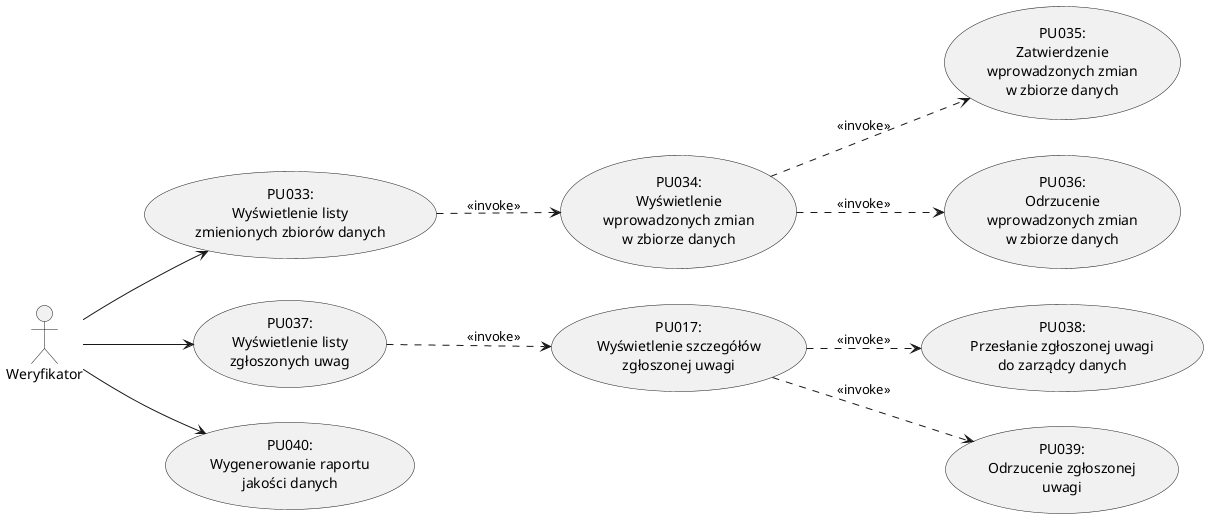 @startuml Weryfikator
left to right direction

actor "Weryfikator" as Verifier

usecase "PU033:\nWyświetlenie listy\nzmienionych zbiorów danych" as PU033
usecase "PU034:\nWyświetlenie\nwprowadzonych zmian\nw zbiorze danych" as PU034
usecase "PU035:\nZatwierdzenie\nwprowadzonych zmian\nw zbiorze danych" as PU035
usecase "PU036:\nOdrzucenie\nwprowadzonych zmian\nw zbiorze danych" as PU036

usecase "PU037:\nWyświetlenie listy\nzgłoszonych uwag" as PU037
usecase "PU017:\nWyświetlenie szczegółów\nzgłoszonej uwagi" as PU017
usecase "PU038:\nPrzesłanie zgłoszonej uwagi\ndo zarządcy danych" as PU038
usecase "PU039:\nOdrzucenie zgłoszonej\nuwagi" as PU039

usecase "PU040:\nWygenerowanie raportu\njakości danych" as PU040

Verifier --> PU033
Verifier --> PU037
Verifier --> PU040

PU033 ..> PU034 : <<invoke>>
PU034 ..> PU035 : <<invoke>>
PU034 ..> PU036 : <<invoke>>

PU037 ..> PU017 : <<invoke>>
PU017 ..> PU038 : <<invoke>>
PU017 ..> PU039 : <<invoke>>

@enduml